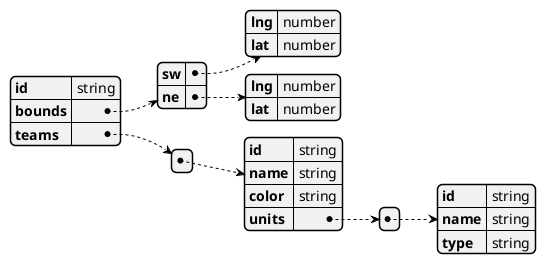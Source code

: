 @startjson creator result
{
    "id": "string",
    "bounds": {
        "sw": {
            "lng": "number",
            "lat": "number"
        },
        "ne": {
            "lng": "number",
            "lat": "number"
        }
    },
    "teams": [
        {
            "id": "string",
            "name": "string",
            "color": "string",
            "units": [
                {
                    "id": "string",
                    "name": "string",
                    "type": "string"
                }
            ]
        }
    ]
}
@endjson